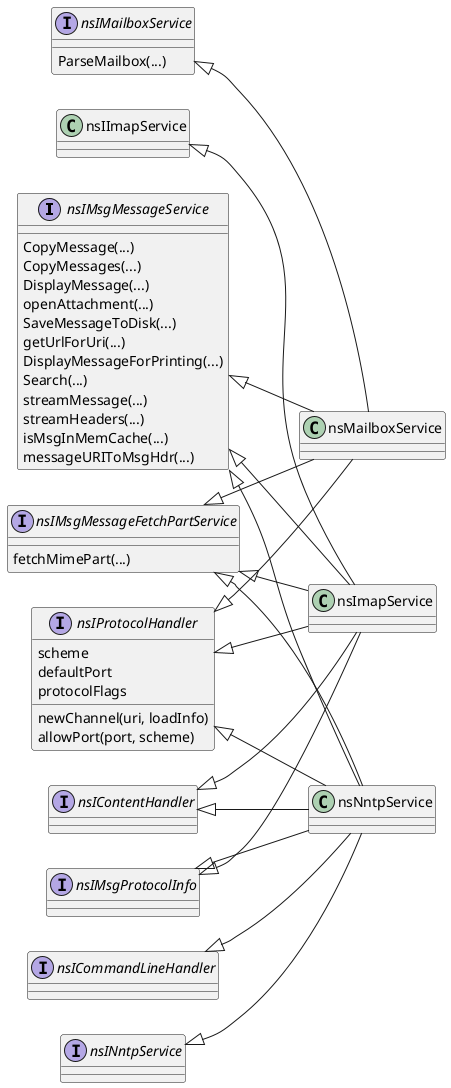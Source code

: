 @startuml
left to right direction

interface nsIMsgMessageService {
CopyMessage(...)
  CopyMessages(...)
  DisplayMessage(...)
  openAttachment(...)
  SaveMessageToDisk(...)
  getUrlForUri(...)
  DisplayMessageForPrinting(...)
  Search(...)
  streamMessage(...)
  streamHeaders(...)
  isMsgInMemCache(...)
  messageURIToMsgHdr(...)
}

interface nsIMailboxService {
  ParseMailbox(...)
}

interface nsIMsgMessageFetchPartService {
  fetchMimePart(...)
}

interface nsIProtocolHandler {
  scheme
  defaultPort
  protocolFlags
  newChannel(uri, loadInfo)
  allowPort(port, scheme)
}

interface nsIMsgProtocolInfo {
}

interface nsIContentHandler {
}


interface nsINntpService {
}

interface nsICommandLineHandler {
}



class nsMailboxService
nsIMailboxService <|-- nsMailboxService
nsIMsgMessageService <|-- nsMailboxService
nsIMsgMessageFetchPartService <|-- nsMailboxService
nsIProtocolHandler <|-- nsMailboxService

class nsImapService
nsIImapService <|-- nsImapService
nsIMsgMessageService <|-- nsImapService
nsIMsgMessageFetchPartService <|-- nsImapService
nsIProtocolHandler <|-- nsImapService
nsIMsgProtocolInfo <|-- nsImapService
nsIContentHandler <|-- nsImapService

class nsNntpService
nsINntpService <|-- nsNntpService
nsIMsgMessageService <|-- nsNntpService
nsIMsgMessageFetchPartService <|-- nsNntpService
nsIProtocolHandler <|-- nsNntpService
nsIMsgProtocolInfo <|-- nsNntpService
nsICommandLineHandler <|-- nsNntpService
nsIContentHandler <|-- nsNntpService

@enduml
